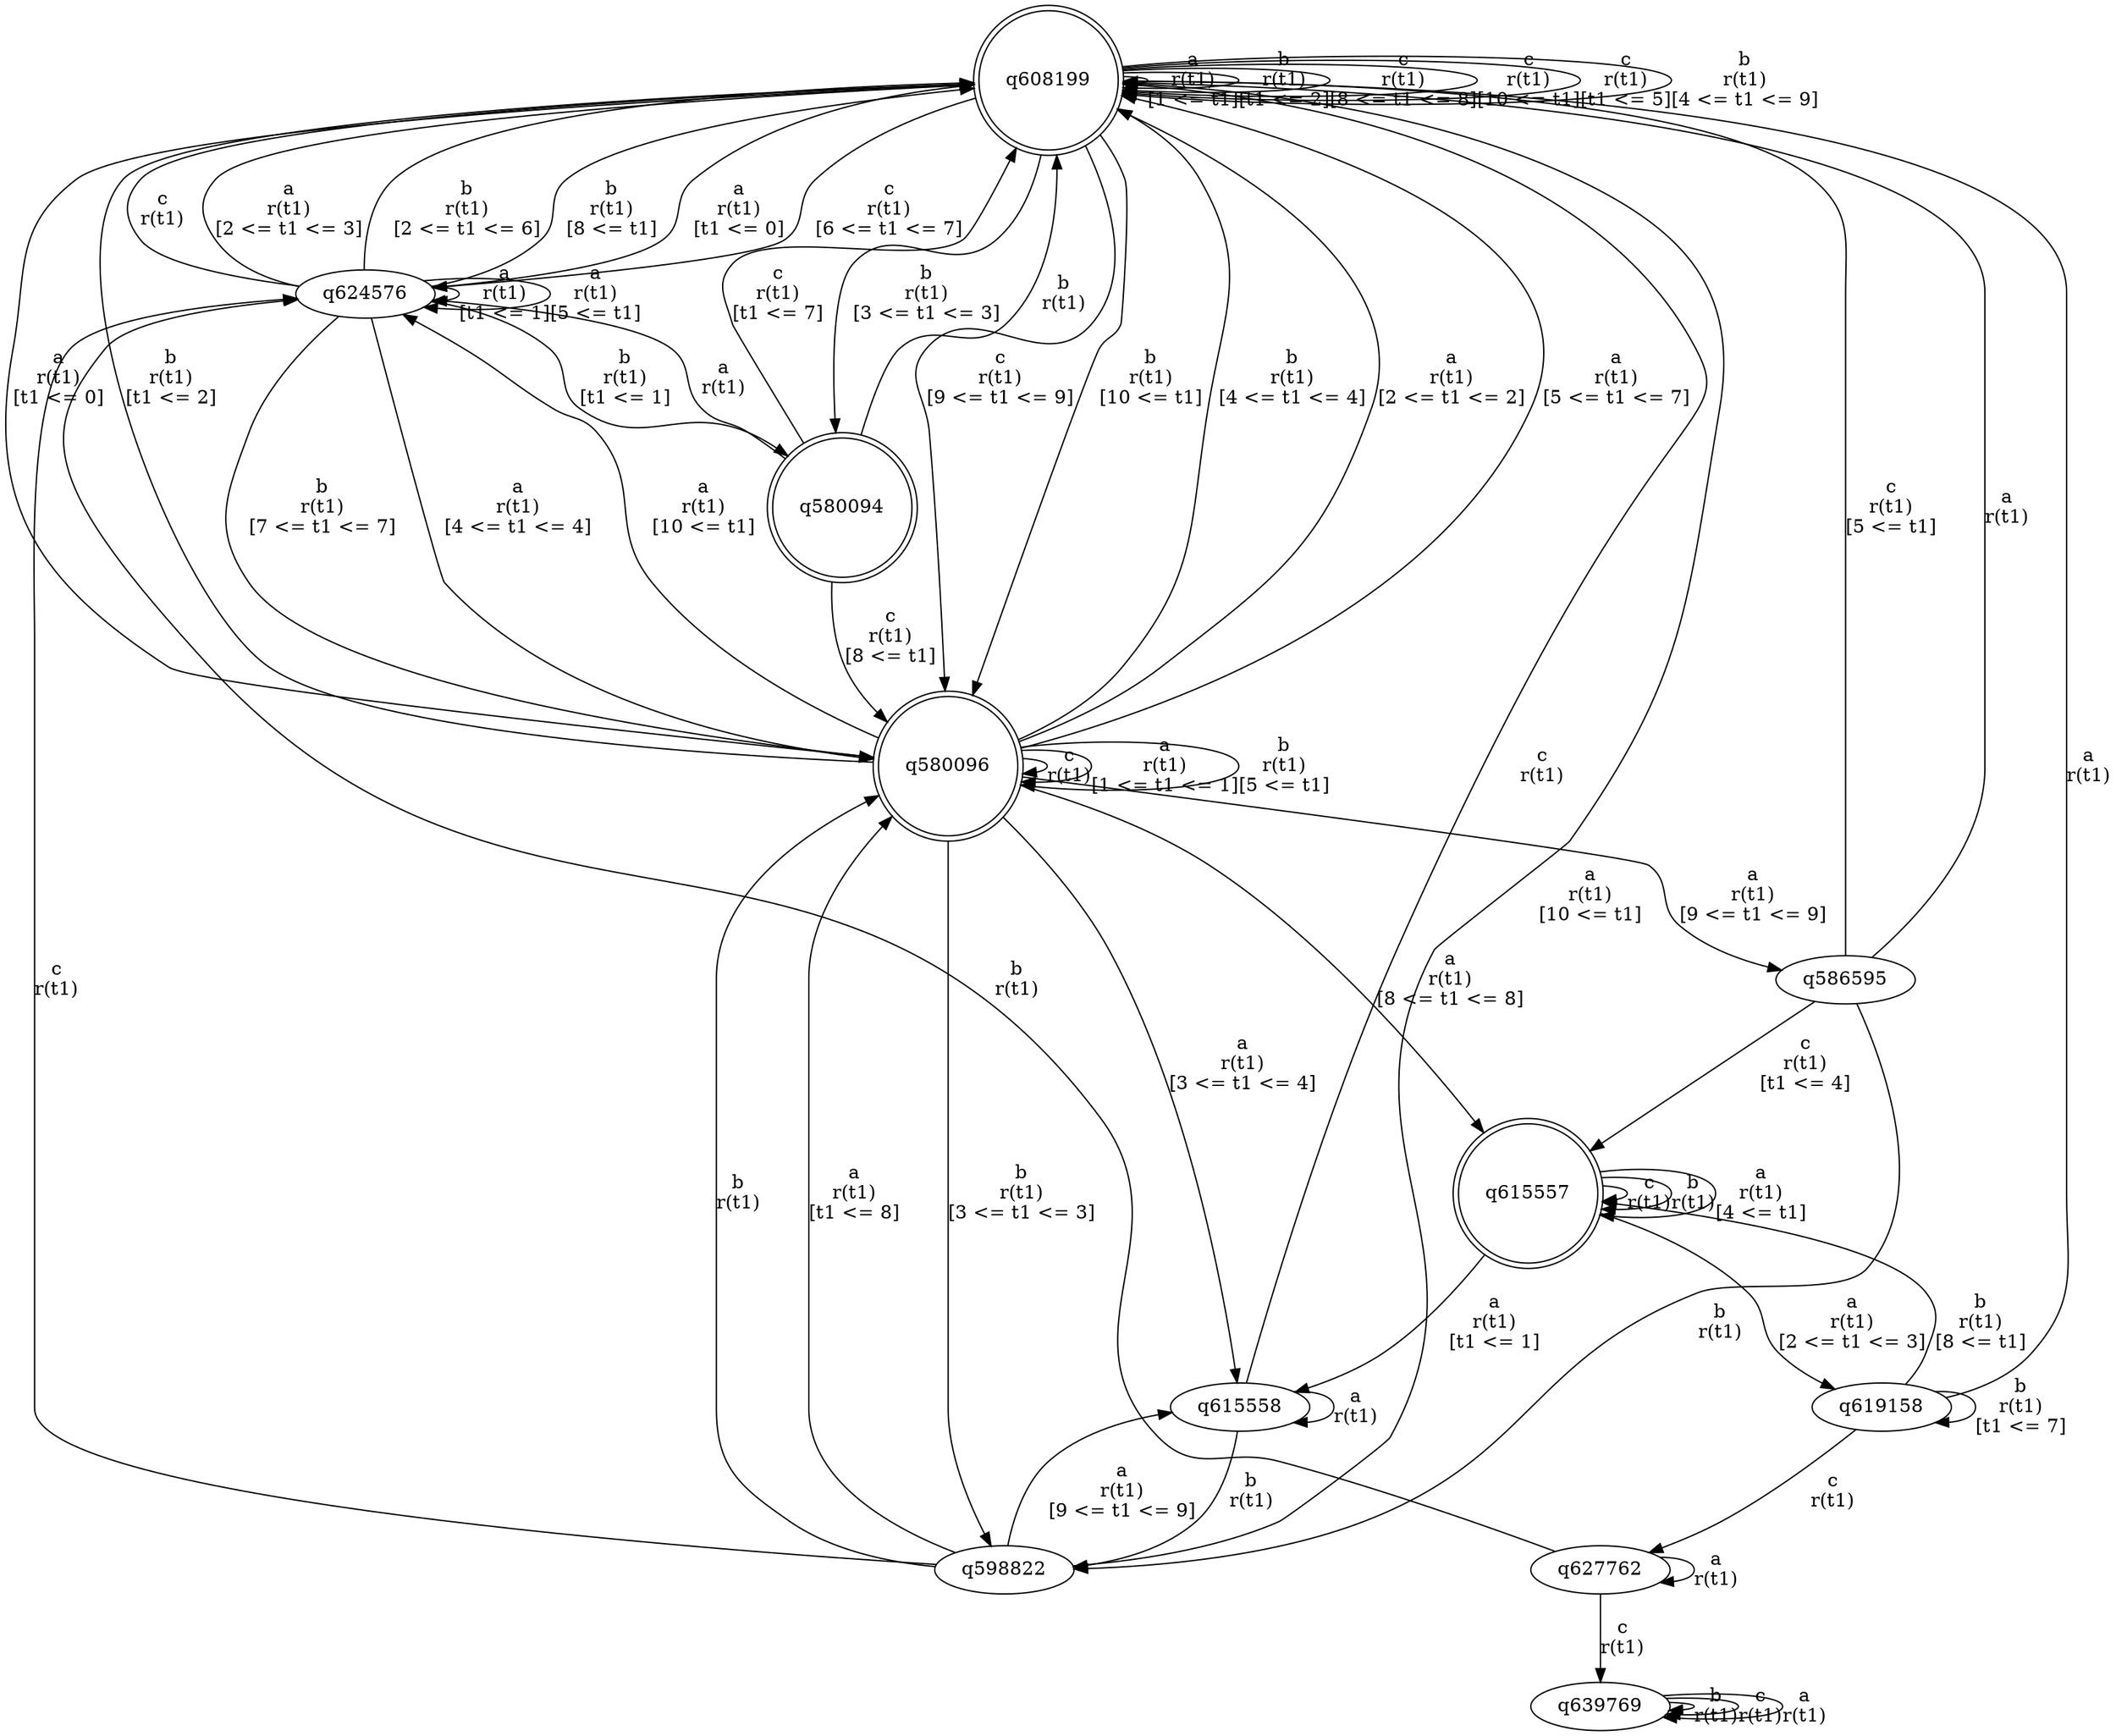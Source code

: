 digraph "tests_1/test63/solution101/solution_verwer" {
	q608199[label=q608199 shape=doublecircle]
	q624576[label=q624576]
	q580094[label=q580094 shape=doublecircle]
	q580096[label=q580096 shape=doublecircle]
	q598822[label=q598822]
	q615558[label=q615558]
	q586595[label=q586595]
	q615557[label=q615557 shape=doublecircle]
	q619158[label=q619158]
	q627762[label=q627762]
	q639769[label=q639769]
	q608199 -> q624576[label="a\nr(t1)\n[t1 <= 0]"]
	q624576 -> q608199[label="c\nr(t1)\n"]
	q624576 -> q624576[label="a\nr(t1)\n[t1 <= 1]"]
	q624576 -> q580094[label="b\nr(t1)\n[t1 <= 1]"]
	q580094 -> q608199[label="b\nr(t1)\n"]
	q580094 -> q624576[label="a\nr(t1)\n"]
	q580094 -> q608199[label="c\nr(t1)\n[t1 <= 7]"]
	q580094 -> q580096[label="c\nr(t1)\n[8 <= t1]"]
	q580096 -> q580096[label="c\nr(t1)\n"]
	q580096 -> q608199[label="a\nr(t1)\n[t1 <= 0]"]
	q580096 -> q580096[label="a\nr(t1)\n[1 <= t1 <= 1]"]
	q580096 -> q608199[label="b\nr(t1)\n[t1 <= 2]"]
	q580096 -> q598822[label="b\nr(t1)\n[3 <= t1 <= 3]"]
	q598822 -> q580096[label="b\nr(t1)\n"]
	q598822 -> q608199[label="a\nr(t1)\n[10 <= t1]"]
	q598822 -> q580096[label="a\nr(t1)\n[t1 <= 8]"]
	q598822 -> q615558[label="a\nr(t1)\n[9 <= t1 <= 9]"]
	q615558 -> q608199[label="c\nr(t1)\n"]
	q615558 -> q598822[label="b\nr(t1)\n"]
	q615558 -> q615558[label="a\nr(t1)\n"]
	q598822 -> q624576[label="c\nr(t1)\n"]
	q580096 -> q608199[label="b\nr(t1)\n[4 <= t1 <= 4]"]
	q580096 -> q580096[label="b\nr(t1)\n[5 <= t1]"]
	q580096 -> q608199[label="a\nr(t1)\n[2 <= t1 <= 2]"]
	q580096 -> q586595[label="a\nr(t1)\n[9 <= t1 <= 9]"]
	q586595 -> q608199[label="a\nr(t1)\n"]
	q586595 -> q598822[label="b\nr(t1)\n"]
	q586595 -> q615557[label="c\nr(t1)\n[t1 <= 4]"]
	q615557 -> q615557[label="c\nr(t1)\n"]
	q615557 -> q615557[label="b\nr(t1)\n"]
	q615557 -> q615558[label="a\nr(t1)\n[t1 <= 1]"]
	q615557 -> q619158[label="a\nr(t1)\n[2 <= t1 <= 3]"]
	q619158 -> q627762[label="c\nr(t1)\n"]
	q627762 -> q627762[label="a\nr(t1)\n"]
	q627762 -> q624576[label="b\nr(t1)\n"]
	q627762 -> q639769[label="c\nr(t1)\n"]
	q639769 -> q639769[label="b\nr(t1)\n"]
	q639769 -> q639769[label="c\nr(t1)\n"]
	q639769 -> q639769[label="a\nr(t1)\n"]
	q619158 -> q608199[label="a\nr(t1)\n"]
	q619158 -> q619158[label="b\nr(t1)\n[t1 <= 7]"]
	q619158 -> q615557[label="b\nr(t1)\n[8 <= t1]"]
	q615557 -> q615557[label="a\nr(t1)\n[4 <= t1]"]
	q586595 -> q608199[label="c\nr(t1)\n[5 <= t1]"]
	q580096 -> q624576[label="a\nr(t1)\n[10 <= t1]"]
	q580096 -> q615557[label="a\nr(t1)\n[8 <= t1 <= 8]"]
	q580096 -> q608199[label="a\nr(t1)\n[5 <= t1 <= 7]"]
	q580096 -> q615558[label="a\nr(t1)\n[3 <= t1 <= 4]"]
	q624576 -> q608199[label="a\nr(t1)\n[2 <= t1 <= 3]"]
	q624576 -> q580096[label="a\nr(t1)\n[4 <= t1 <= 4]"]
	q624576 -> q624576[label="a\nr(t1)\n[5 <= t1]"]
	q624576 -> q608199[label="b\nr(t1)\n[2 <= t1 <= 6]"]
	q624576 -> q580096[label="b\nr(t1)\n[7 <= t1 <= 7]"]
	q624576 -> q608199[label="b\nr(t1)\n[8 <= t1]"]
	q608199 -> q608199[label="a\nr(t1)\n[1 <= t1]"]
	q608199 -> q580094[label="b\nr(t1)\n[3 <= t1 <= 3]"]
	q608199 -> q608199[label="b\nr(t1)\n[t1 <= 2]"]
	q608199 -> q608199[label="c\nr(t1)\n[8 <= t1 <= 8]"]
	q608199 -> q580096[label="c\nr(t1)\n[9 <= t1 <= 9]"]
	q608199 -> q608199[label="c\nr(t1)\n[10 <= t1]"]
	q608199 -> q608199[label="c\nr(t1)\n[t1 <= 5]"]
	q608199 -> q580096[label="b\nr(t1)\n[10 <= t1]"]
	q608199 -> q608199[label="b\nr(t1)\n[4 <= t1 <= 9]"]
	q608199 -> q624576[label="c\nr(t1)\n[6 <= t1 <= 7]"]
}
